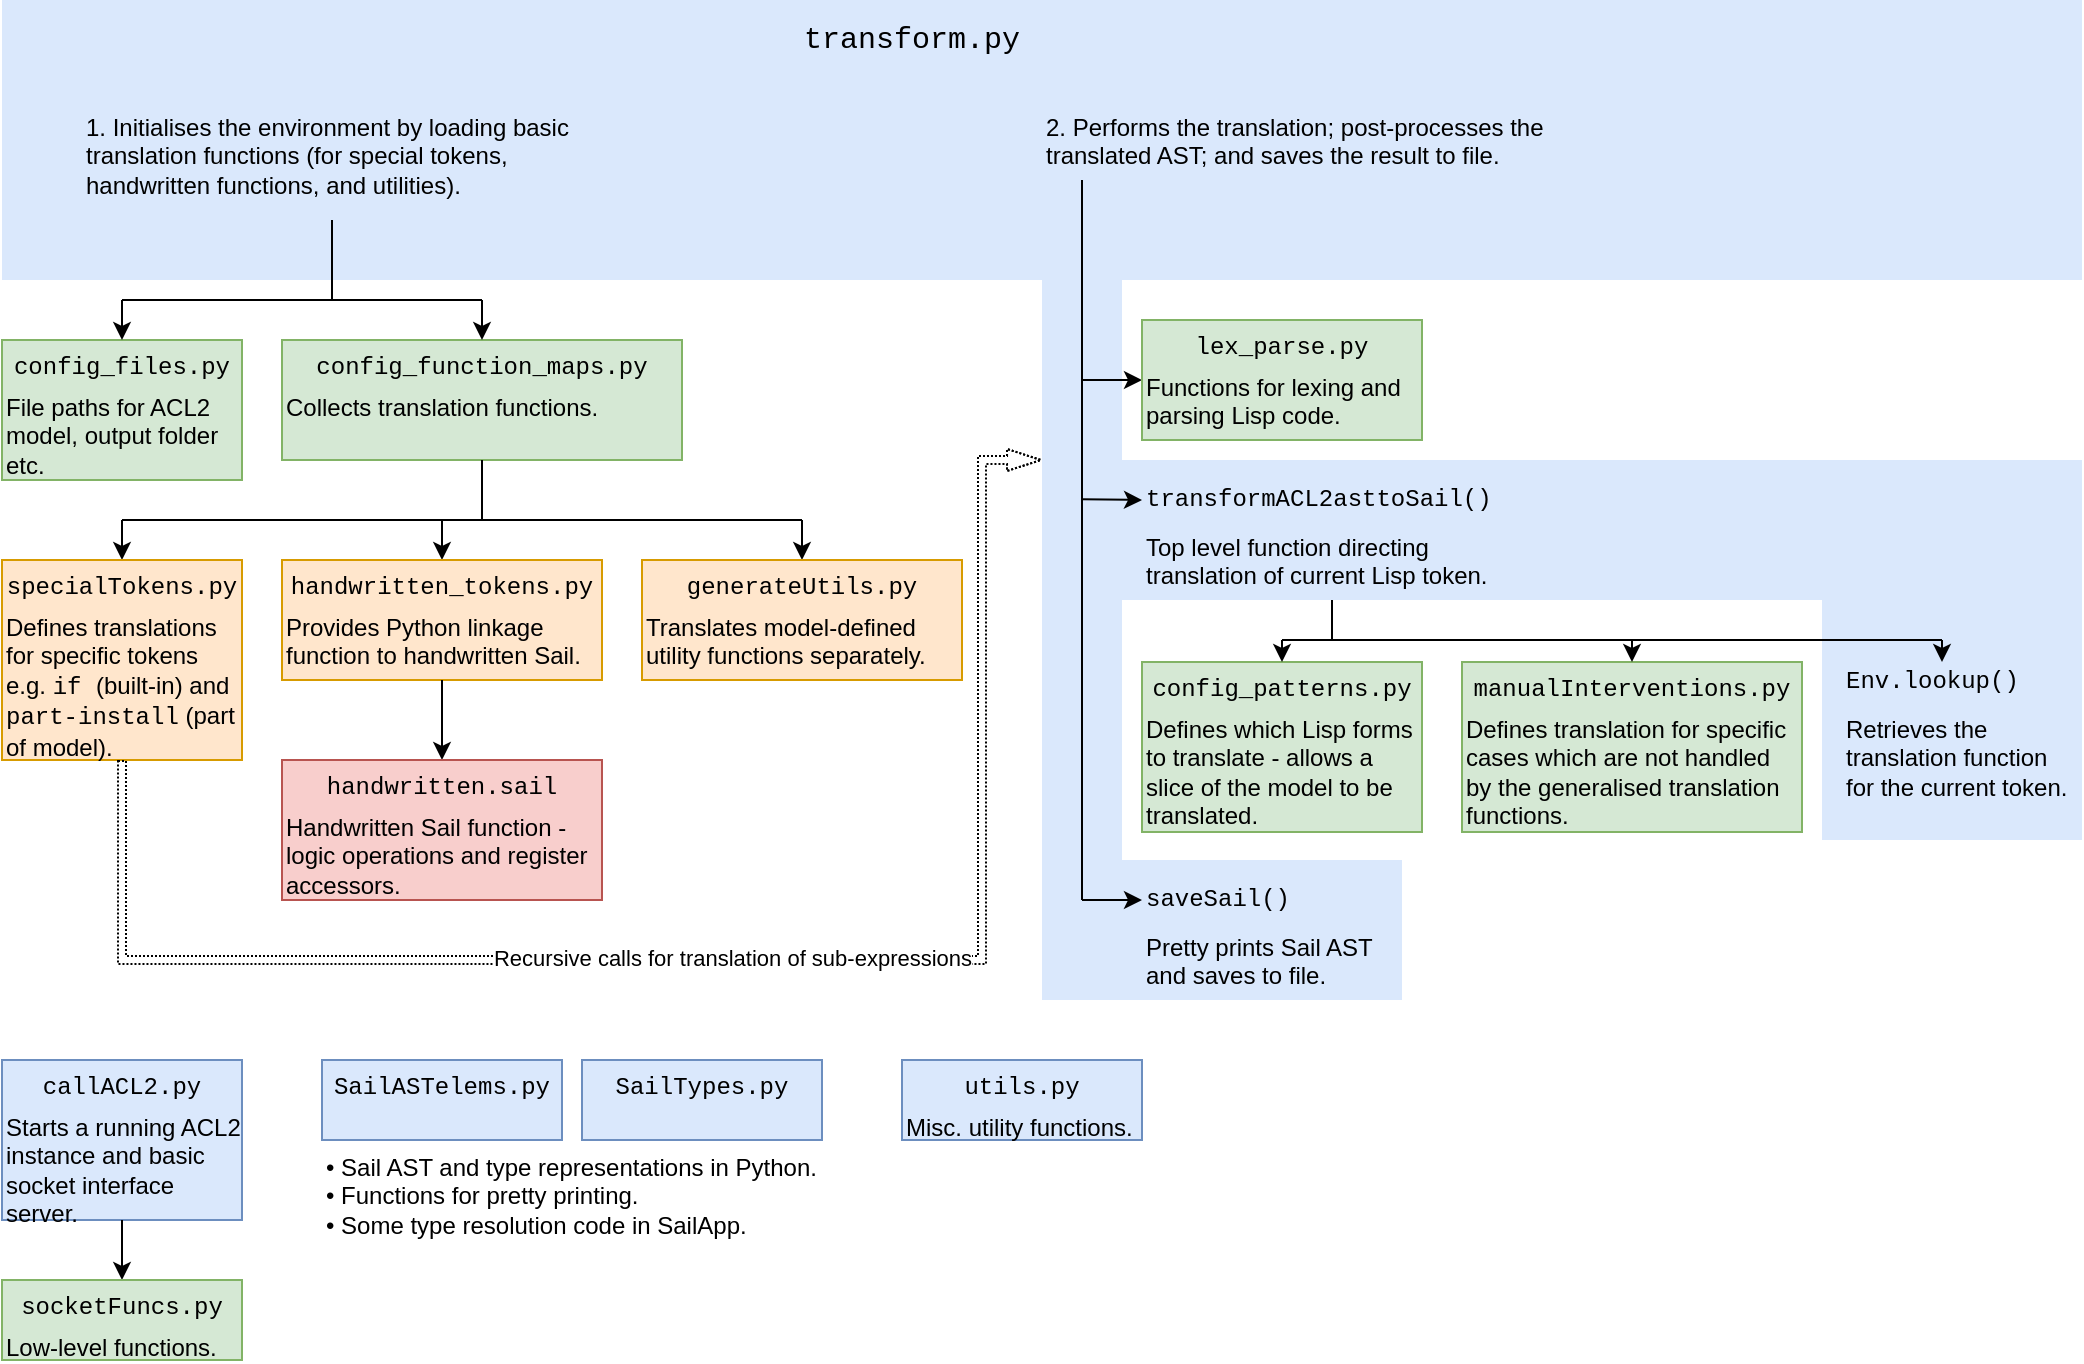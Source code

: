 <mxfile version="13.3.1" type="device"><diagram id="xFFddKCnWqeSdjQ2Ghp8" name="Page-1"><mxGraphModel dx="786" dy="516" grid="1" gridSize="10" guides="1" tooltips="1" connect="1" arrows="1" fold="1" page="1" pageScale="1" pageWidth="1169" pageHeight="827" math="0" shadow="0"><root><mxCell id="0"/><mxCell id="1" parent="0"/><mxCell id="VqnHU0K9N2UNOsTS4bCk-43" value="" style="group" parent="1" vertex="1" connectable="0"><mxGeometry x="80" y="40" width="1040" height="500" as="geometry"/></mxCell><mxCell id="VqnHU0K9N2UNOsTS4bCk-8" value="config_patterns.py" style="rounded=0;whiteSpace=wrap;html=1;fontFamily=Courier New;verticalAlign=top;fillColor=#d5e8d4;strokeColor=#82b366;" parent="VqnHU0K9N2UNOsTS4bCk-43" vertex="1"><mxGeometry x="570" y="331" width="140" height="85" as="geometry"/></mxCell><mxCell id="VqnHU0K9N2UNOsTS4bCk-38" value="" style="rounded=0;whiteSpace=wrap;html=1;fontFamily=Courier New;align=left;fillColor=#dae8fc;strokeColor=none;" parent="VqnHU0K9N2UNOsTS4bCk-43" vertex="1"><mxGeometry width="1040" height="140" as="geometry"/></mxCell><mxCell id="VqnHU0K9N2UNOsTS4bCk-39" value="" style="rounded=0;whiteSpace=wrap;html=1;fontFamily=Courier New;align=left;fillColor=#dae8fc;strokeColor=none;" parent="VqnHU0K9N2UNOsTS4bCk-43" vertex="1"><mxGeometry x="520" y="140" width="40" height="360" as="geometry"/></mxCell><mxCell id="VqnHU0K9N2UNOsTS4bCk-40" value="" style="rounded=0;whiteSpace=wrap;html=1;fontFamily=Courier New;align=left;fillColor=#dae8fc;strokeColor=none;" parent="VqnHU0K9N2UNOsTS4bCk-43" vertex="1"><mxGeometry x="560" y="230" width="480" height="70" as="geometry"/></mxCell><mxCell id="VqnHU0K9N2UNOsTS4bCk-41" value="" style="rounded=0;whiteSpace=wrap;html=1;fontFamily=Courier New;align=left;fillColor=#dae8fc;strokeColor=none;" parent="VqnHU0K9N2UNOsTS4bCk-43" vertex="1"><mxGeometry x="560" y="430" width="140" height="70" as="geometry"/></mxCell><mxCell id="VqnHU0K9N2UNOsTS4bCk-42" value="" style="rounded=0;whiteSpace=wrap;html=1;fontFamily=Courier New;align=left;fillColor=#dae8fc;strokeColor=none;" parent="VqnHU0K9N2UNOsTS4bCk-43" vertex="1"><mxGeometry x="910" y="300" width="130" height="120" as="geometry"/></mxCell><mxCell id="VqnHU0K9N2UNOsTS4bCk-44" value="" style="endArrow=none;html=1;fontFamily=Courier New;entryX=0.5;entryY=1;entryDx=0;entryDy=0;" parent="VqnHU0K9N2UNOsTS4bCk-43" target="VqnHU0K9N2UNOsTS4bCk-20" edge="1"><mxGeometry width="50" height="50" relative="1" as="geometry"><mxPoint x="165" y="150" as="sourcePoint"/><mxPoint x="170" y="110" as="targetPoint"/></mxGeometry></mxCell><mxCell id="VqnHU0K9N2UNOsTS4bCk-3" value="config_files.py" style="rounded=0;whiteSpace=wrap;html=1;fontFamily=Courier New;verticalAlign=top;fillColor=#d5e8d4;strokeColor=#82b366;" parent="VqnHU0K9N2UNOsTS4bCk-43" vertex="1"><mxGeometry y="170" width="120" height="70" as="geometry"/></mxCell><mxCell id="VqnHU0K9N2UNOsTS4bCk-4" value="config_function_maps.py" style="rounded=0;whiteSpace=wrap;html=1;fontFamily=Courier New;verticalAlign=top;fillColor=#d5e8d4;strokeColor=#82b366;" parent="VqnHU0K9N2UNOsTS4bCk-43" vertex="1"><mxGeometry x="140" y="170" width="200" height="60" as="geometry"/></mxCell><mxCell id="VqnHU0K9N2UNOsTS4bCk-28" value="File paths for ACL2 model, output folder etc." style="text;html=1;strokeColor=none;fillColor=none;align=left;verticalAlign=top;whiteSpace=wrap;rounded=0;fontFamily=Helvetica;labelPosition=center;verticalLabelPosition=middle;" parent="VqnHU0K9N2UNOsTS4bCk-43" vertex="1"><mxGeometry y="190" width="120" height="50" as="geometry"/></mxCell><mxCell id="VqnHU0K9N2UNOsTS4bCk-29" value="Collects translation functions." style="text;html=1;strokeColor=none;fillColor=none;align=left;verticalAlign=top;whiteSpace=wrap;rounded=0;fontFamily=Helvetica;labelPosition=center;verticalLabelPosition=middle;" parent="VqnHU0K9N2UNOsTS4bCk-43" vertex="1"><mxGeometry x="140" y="190" width="200" height="40" as="geometry"/></mxCell><mxCell id="VqnHU0K9N2UNOsTS4bCk-49" value="" style="endArrow=none;html=1;fontFamily=Courier New;entryX=0.5;entryY=1;entryDx=0;entryDy=0;" parent="VqnHU0K9N2UNOsTS4bCk-43" target="VqnHU0K9N2UNOsTS4bCk-29" edge="1"><mxGeometry width="50" height="50" relative="1" as="geometry"><mxPoint x="240" y="260" as="sourcePoint"/><mxPoint x="290" y="160" as="targetPoint"/></mxGeometry></mxCell><mxCell id="VqnHU0K9N2UNOsTS4bCk-50" value="" style="endArrow=none;html=1;fontFamily=Courier New;" parent="VqnHU0K9N2UNOsTS4bCk-43" edge="1"><mxGeometry width="50" height="50" relative="1" as="geometry"><mxPoint x="400" y="260" as="sourcePoint"/><mxPoint x="60" y="260" as="targetPoint"/></mxGeometry></mxCell><mxCell id="VqnHU0K9N2UNOsTS4bCk-55" value="" style="endArrow=none;html=1;fontFamily=Courier New;" parent="VqnHU0K9N2UNOsTS4bCk-43" edge="1"><mxGeometry width="50" height="50" relative="1" as="geometry"><mxPoint x="540" y="90" as="sourcePoint"/><mxPoint x="540" y="450" as="targetPoint"/></mxGeometry></mxCell><mxCell id="VqnHU0K9N2UNOsTS4bCk-35" value="saveSail()" style="text;html=1;strokeColor=none;fillColor=none;align=left;verticalAlign=middle;whiteSpace=wrap;rounded=0;fontFamily=Courier New;" parent="VqnHU0K9N2UNOsTS4bCk-43" vertex="1"><mxGeometry x="570" y="440" width="110" height="20" as="geometry"/></mxCell><mxCell id="VqnHU0K9N2UNOsTS4bCk-36" value="Pretty prints Sail AST and saves to file." style="text;html=1;strokeColor=none;fillColor=none;align=left;verticalAlign=top;whiteSpace=wrap;rounded=0;fontFamily=Helvetica;labelPosition=center;verticalLabelPosition=middle;" parent="VqnHU0K9N2UNOsTS4bCk-43" vertex="1"><mxGeometry x="570" y="460" width="120" height="40" as="geometry"/></mxCell><mxCell id="VqnHU0K9N2UNOsTS4bCk-61" value="" style="endArrow=none;html=1;fontFamily=Courier New;" parent="VqnHU0K9N2UNOsTS4bCk-43" target="VqnHU0K9N2UNOsTS4bCk-39" edge="1"><mxGeometry width="50" height="50" relative="1" as="geometry"><mxPoint x="540" y="90" as="sourcePoint"/><mxPoint x="540" y="430" as="targetPoint"/></mxGeometry></mxCell><mxCell id="VqnHU0K9N2UNOsTS4bCk-21" value="Defines which Lisp forms to translate - allows a slice of the model to be translated." style="text;html=1;strokeColor=none;fillColor=none;align=left;verticalAlign=top;whiteSpace=wrap;rounded=0;fontFamily=Helvetica;labelPosition=center;verticalLabelPosition=middle;" parent="VqnHU0K9N2UNOsTS4bCk-43" vertex="1"><mxGeometry x="570" y="351" width="140" height="65" as="geometry"/></mxCell><mxCell id="VqnHU0K9N2UNOsTS4bCk-10" value="manualInterventions.py" style="rounded=0;whiteSpace=wrap;html=1;fontFamily=Courier New;verticalAlign=top;fillColor=#d5e8d4;strokeColor=#82b366;" parent="VqnHU0K9N2UNOsTS4bCk-43" vertex="1"><mxGeometry x="730" y="331" width="170" height="85" as="geometry"/></mxCell><mxCell id="VqnHU0K9N2UNOsTS4bCk-22" value="Defines translation for specific cases which are not handled by the generalised translation functions." style="text;html=1;strokeColor=none;fillColor=none;align=left;verticalAlign=top;whiteSpace=wrap;rounded=0;fontFamily=Helvetica;labelPosition=center;verticalLabelPosition=middle;" parent="VqnHU0K9N2UNOsTS4bCk-43" vertex="1"><mxGeometry x="730" y="351" width="170" height="65" as="geometry"/></mxCell><mxCell id="VqnHU0K9N2UNOsTS4bCk-16" value="Env.lookup()" style="text;html=1;strokeColor=none;fillColor=none;align=left;verticalAlign=middle;whiteSpace=wrap;rounded=0;fontFamily=Courier New;" parent="VqnHU0K9N2UNOsTS4bCk-43" vertex="1"><mxGeometry x="920" y="331" width="100" height="20" as="geometry"/></mxCell><mxCell id="VqnHU0K9N2UNOsTS4bCk-23" value="Retrieves the translation function for the current token." style="text;html=1;strokeColor=none;fillColor=none;align=left;verticalAlign=top;whiteSpace=wrap;rounded=0;fontFamily=Helvetica;labelPosition=center;verticalLabelPosition=middle;" parent="VqnHU0K9N2UNOsTS4bCk-43" vertex="1"><mxGeometry x="920" y="351" width="120" height="65" as="geometry"/></mxCell><mxCell id="VqnHU0K9N2UNOsTS4bCk-62" value="" style="endArrow=none;html=1;fontFamily=Courier New;entryX=0.5;entryY=1;entryDx=0;entryDy=0;" parent="VqnHU0K9N2UNOsTS4bCk-43" target="VqnHU0K9N2UNOsTS4bCk-24" edge="1"><mxGeometry width="50" height="50" relative="1" as="geometry"><mxPoint x="665" y="320" as="sourcePoint"/><mxPoint x="670" y="300" as="targetPoint"/></mxGeometry></mxCell><mxCell id="VqnHU0K9N2UNOsTS4bCk-51" style="edgeStyle=none;rounded=0;orthogonalLoop=1;jettySize=auto;html=1;exitX=0.5;exitY=0;exitDx=0;exitDy=0;startArrow=classic;startFill=1;endArrow=none;endFill=0;fontFamily=Courier New;" parent="1" source="VqnHU0K9N2UNOsTS4bCk-5" edge="1"><mxGeometry relative="1" as="geometry"><mxPoint x="140" y="300" as="targetPoint"/></mxGeometry></mxCell><mxCell id="VqnHU0K9N2UNOsTS4bCk-5" value="specialTokens.py" style="rounded=0;whiteSpace=wrap;html=1;fontFamily=Courier New;verticalAlign=top;fillColor=#ffe6cc;strokeColor=#d79b00;" parent="1" vertex="1"><mxGeometry x="80" y="320" width="120" height="100" as="geometry"/></mxCell><mxCell id="VqnHU0K9N2UNOsTS4bCk-52" style="edgeStyle=none;rounded=0;orthogonalLoop=1;jettySize=auto;html=1;exitX=0.5;exitY=0;exitDx=0;exitDy=0;startArrow=classic;startFill=1;endArrow=none;endFill=0;fontFamily=Courier New;" parent="1" source="VqnHU0K9N2UNOsTS4bCk-6" edge="1"><mxGeometry relative="1" as="geometry"><mxPoint x="300" y="300" as="targetPoint"/></mxGeometry></mxCell><mxCell id="VqnHU0K9N2UNOsTS4bCk-6" value="handwritten_tokens.py" style="rounded=0;whiteSpace=wrap;html=1;fontFamily=Courier New;verticalAlign=top;fillColor=#ffe6cc;strokeColor=#d79b00;" parent="1" vertex="1"><mxGeometry x="220" y="320" width="160" height="60" as="geometry"/></mxCell><mxCell id="VqnHU0K9N2UNOsTS4bCk-53" style="edgeStyle=none;rounded=0;orthogonalLoop=1;jettySize=auto;html=1;exitX=0.5;exitY=0;exitDx=0;exitDy=0;startArrow=classic;startFill=1;endArrow=none;endFill=0;fontFamily=Courier New;" parent="1" source="VqnHU0K9N2UNOsTS4bCk-7" edge="1"><mxGeometry relative="1" as="geometry"><mxPoint x="480" y="300" as="targetPoint"/></mxGeometry></mxCell><mxCell id="VqnHU0K9N2UNOsTS4bCk-7" value="generateUtils.py" style="rounded=0;whiteSpace=wrap;html=1;fontFamily=Courier New;verticalAlign=top;fillColor=#ffe6cc;strokeColor=#d79b00;" parent="1" vertex="1"><mxGeometry x="400" y="320" width="160" height="60" as="geometry"/></mxCell><mxCell id="VqnHU0K9N2UNOsTS4bCk-59" style="edgeStyle=none;rounded=0;orthogonalLoop=1;jettySize=auto;html=1;exitX=0;exitY=0.5;exitDx=0;exitDy=0;startArrow=classic;startFill=1;endArrow=none;endFill=0;fontFamily=Courier New;" parent="1" source="VqnHU0K9N2UNOsTS4bCk-17" edge="1"><mxGeometry relative="1" as="geometry"><mxPoint x="620" y="289.667" as="targetPoint"/></mxGeometry></mxCell><mxCell id="VqnHU0K9N2UNOsTS4bCk-17" value="transformACL2asttoSail()" style="text;html=1;strokeColor=none;fillColor=none;align=left;verticalAlign=middle;whiteSpace=wrap;rounded=0;fontFamily=Courier New;" parent="1" vertex="1"><mxGeometry x="650" y="280" width="180" height="20" as="geometry"/></mxCell><mxCell id="VqnHU0K9N2UNOsTS4bCk-58" style="edgeStyle=none;rounded=0;orthogonalLoop=1;jettySize=auto;html=1;startArrow=classic;startFill=1;endArrow=none;endFill=0;fontFamily=Courier New;" parent="1" source="VqnHU0K9N2UNOsTS4bCk-18" edge="1"><mxGeometry relative="1" as="geometry"><mxPoint x="620" y="230" as="targetPoint"/></mxGeometry></mxCell><mxCell id="VqnHU0K9N2UNOsTS4bCk-18" value="lex_parse.py&lt;br&gt;" style="rounded=0;whiteSpace=wrap;html=1;fontFamily=Courier New;verticalAlign=top;align=center;fillColor=#d5e8d4;strokeColor=#82b366;" parent="1" vertex="1"><mxGeometry x="650" y="200" width="140" height="60" as="geometry"/></mxCell><mxCell id="VqnHU0K9N2UNOsTS4bCk-20" value="1. Initialises the environment by loading basic translation functions (for special tokens, handwritten functions, and utilities)." style="text;html=1;strokeColor=none;fillColor=none;align=left;verticalAlign=top;whiteSpace=wrap;rounded=0;fontFamily=Helvetica;labelPosition=center;verticalLabelPosition=middle;" parent="1" vertex="1"><mxGeometry x="120" y="90" width="250" height="60" as="geometry"/></mxCell><mxCell id="VqnHU0K9N2UNOsTS4bCk-24" value="Top level function directing translation of current Lisp token." style="text;html=1;strokeColor=none;fillColor=none;align=left;verticalAlign=top;whiteSpace=wrap;rounded=0;fontFamily=Helvetica;labelPosition=center;verticalLabelPosition=middle;" parent="1" vertex="1"><mxGeometry x="650" y="300" width="190" height="40" as="geometry"/></mxCell><mxCell id="VqnHU0K9N2UNOsTS4bCk-25" value="&lt;font style=&quot;font-size: 15px&quot;&gt;transform.py&lt;/font&gt;" style="text;html=1;strokeColor=none;fillColor=none;align=center;verticalAlign=middle;whiteSpace=wrap;rounded=0;fontFamily=Courier New;" parent="1" vertex="1"><mxGeometry x="480" y="50" width="110" height="20" as="geometry"/></mxCell><mxCell id="VqnHU0K9N2UNOsTS4bCk-26" value="2. Performs the translation; post-processes the translated AST; and saves the result to file." style="text;html=1;strokeColor=none;fillColor=none;align=left;verticalAlign=top;whiteSpace=wrap;rounded=0;fontFamily=Helvetica;labelPosition=center;verticalLabelPosition=middle;" parent="1" vertex="1"><mxGeometry x="600" y="90" width="260" height="60" as="geometry"/></mxCell><mxCell id="VqnHU0K9N2UNOsTS4bCk-27" value="Functions for lexing and parsing Lisp code." style="text;html=1;strokeColor=none;fillColor=none;align=left;verticalAlign=top;whiteSpace=wrap;rounded=0;fontFamily=Helvetica;labelPosition=center;verticalLabelPosition=middle;" parent="1" vertex="1"><mxGeometry x="650" y="220" width="140" height="40" as="geometry"/></mxCell><mxCell id="VqnHU0K9N2UNOsTS4bCk-80" value="&lt;font face=&quot;Helvetica&quot;&gt;Recursive calls for translation of sub-expressions&lt;/font&gt;" style="edgeStyle=none;rounded=0;orthogonalLoop=1;jettySize=auto;html=1;exitX=0.5;exitY=1;exitDx=0;exitDy=0;entryX=0;entryY=0.25;entryDx=0;entryDy=0;startArrow=none;startFill=0;endArrow=classic;endFill=1;fontFamily=Courier New;dashed=1;dashPattern=1 1;shape=flexArrow;width=4;endSize=5.33;endWidth=6;" parent="1" source="VqnHU0K9N2UNOsTS4bCk-30" target="VqnHU0K9N2UNOsTS4bCk-39" edge="1"><mxGeometry relative="1" as="geometry"><Array as="points"><mxPoint x="140" y="520"/><mxPoint x="570" y="520"/><mxPoint x="570" y="270"/></Array></mxGeometry></mxCell><mxCell id="VqnHU0K9N2UNOsTS4bCk-30" value="Defines translations for specific tokens e.g. &lt;font face=&quot;Courier New&quot;&gt;if &lt;/font&gt;(built-in) and &lt;font face=&quot;Courier New&quot;&gt;part-install&lt;/font&gt;&amp;nbsp;(part of model)." style="text;html=1;strokeColor=none;fillColor=none;align=left;verticalAlign=top;whiteSpace=wrap;rounded=0;fontFamily=Helvetica;labelPosition=center;verticalLabelPosition=middle;" parent="1" vertex="1"><mxGeometry x="80" y="340" width="120" height="80" as="geometry"/></mxCell><mxCell id="VqnHU0K9N2UNOsTS4bCk-31" value="Provides Python linkage function to handwritten Sail." style="text;html=1;strokeColor=none;fillColor=none;align=left;verticalAlign=top;whiteSpace=wrap;rounded=0;fontFamily=Helvetica;labelPosition=center;verticalLabelPosition=middle;" parent="1" vertex="1"><mxGeometry x="220" y="340" width="160" height="40" as="geometry"/></mxCell><mxCell id="VqnHU0K9N2UNOsTS4bCk-54" style="edgeStyle=none;rounded=0;orthogonalLoop=1;jettySize=auto;html=1;exitX=0.5;exitY=0;exitDx=0;exitDy=0;entryX=0.5;entryY=1;entryDx=0;entryDy=0;startArrow=classic;startFill=1;endArrow=none;endFill=0;fontFamily=Courier New;" parent="1" source="VqnHU0K9N2UNOsTS4bCk-32" target="VqnHU0K9N2UNOsTS4bCk-31" edge="1"><mxGeometry relative="1" as="geometry"/></mxCell><mxCell id="VqnHU0K9N2UNOsTS4bCk-32" value="handwritten.sail" style="rounded=0;whiteSpace=wrap;html=1;fontFamily=Courier New;verticalAlign=top;fillColor=#f8cecc;strokeColor=#b85450;" parent="1" vertex="1"><mxGeometry x="220" y="420" width="160" height="70" as="geometry"/></mxCell><mxCell id="VqnHU0K9N2UNOsTS4bCk-33" value="Handwritten Sail function - logic operations and register accessors." style="text;html=1;strokeColor=none;fillColor=none;align=left;verticalAlign=top;whiteSpace=wrap;rounded=0;fontFamily=Helvetica;labelPosition=center;verticalLabelPosition=middle;" parent="1" vertex="1"><mxGeometry x="220" y="440" width="160" height="50" as="geometry"/></mxCell><mxCell id="VqnHU0K9N2UNOsTS4bCk-34" value="Translates model-defined utility functions separately." style="text;html=1;strokeColor=none;fillColor=none;align=left;verticalAlign=top;whiteSpace=wrap;rounded=0;fontFamily=Helvetica;labelPosition=center;verticalLabelPosition=middle;" parent="1" vertex="1"><mxGeometry x="400" y="340" width="160" height="40" as="geometry"/></mxCell><mxCell id="VqnHU0K9N2UNOsTS4bCk-60" style="edgeStyle=none;rounded=0;orthogonalLoop=1;jettySize=auto;html=1;exitX=0;exitY=0.5;exitDx=0;exitDy=0;startArrow=classic;startFill=1;endArrow=none;endFill=0;fontFamily=Courier New;" parent="1" source="VqnHU0K9N2UNOsTS4bCk-35" edge="1"><mxGeometry relative="1" as="geometry"><mxPoint x="620" y="490" as="targetPoint"/></mxGeometry></mxCell><mxCell id="VqnHU0K9N2UNOsTS4bCk-45" value="" style="endArrow=none;html=1;fontFamily=Courier New;" parent="1" edge="1"><mxGeometry width="50" height="50" relative="1" as="geometry"><mxPoint x="320" y="190" as="sourcePoint"/><mxPoint x="140" y="190" as="targetPoint"/></mxGeometry></mxCell><mxCell id="VqnHU0K9N2UNOsTS4bCk-47" style="edgeStyle=none;rounded=0;orthogonalLoop=1;jettySize=auto;html=1;exitX=0.5;exitY=0;exitDx=0;exitDy=0;fontFamily=Courier New;startArrow=classic;startFill=1;endArrow=none;endFill=0;" parent="1" source="VqnHU0K9N2UNOsTS4bCk-3" edge="1"><mxGeometry relative="1" as="geometry"><mxPoint x="140" y="190" as="targetPoint"/></mxGeometry></mxCell><mxCell id="VqnHU0K9N2UNOsTS4bCk-48" style="edgeStyle=none;rounded=0;orthogonalLoop=1;jettySize=auto;html=1;exitX=0.5;exitY=0;exitDx=0;exitDy=0;startArrow=classic;startFill=1;endArrow=none;endFill=0;fontFamily=Courier New;" parent="1" source="VqnHU0K9N2UNOsTS4bCk-4" edge="1"><mxGeometry relative="1" as="geometry"><mxPoint x="320" y="190" as="targetPoint"/></mxGeometry></mxCell><mxCell id="VqnHU0K9N2UNOsTS4bCk-63" value="" style="endArrow=none;html=1;fontFamily=Courier New;" parent="1" edge="1"><mxGeometry width="50" height="50" relative="1" as="geometry"><mxPoint x="720" y="360" as="sourcePoint"/><mxPoint x="1050" y="360" as="targetPoint"/></mxGeometry></mxCell><mxCell id="VqnHU0K9N2UNOsTS4bCk-64" style="edgeStyle=none;rounded=0;orthogonalLoop=1;jettySize=auto;html=1;exitX=0.5;exitY=0;exitDx=0;exitDy=0;startArrow=classic;startFill=1;endArrow=none;endFill=0;fontFamily=Courier New;" parent="1" source="VqnHU0K9N2UNOsTS4bCk-8" edge="1"><mxGeometry relative="1" as="geometry"><mxPoint x="720" y="360" as="targetPoint"/></mxGeometry></mxCell><mxCell id="VqnHU0K9N2UNOsTS4bCk-65" style="edgeStyle=none;rounded=0;orthogonalLoop=1;jettySize=auto;html=1;exitX=0.5;exitY=0;exitDx=0;exitDy=0;startArrow=classic;startFill=1;endArrow=none;endFill=0;fontFamily=Courier New;" parent="1" source="VqnHU0K9N2UNOsTS4bCk-10" edge="1"><mxGeometry relative="1" as="geometry"><mxPoint x="895" y="360" as="targetPoint"/></mxGeometry></mxCell><mxCell id="VqnHU0K9N2UNOsTS4bCk-66" style="edgeStyle=none;rounded=0;orthogonalLoop=1;jettySize=auto;html=1;exitX=0.5;exitY=0;exitDx=0;exitDy=0;startArrow=classic;startFill=1;endArrow=none;endFill=0;fontFamily=Courier New;" parent="1" source="VqnHU0K9N2UNOsTS4bCk-16" edge="1"><mxGeometry relative="1" as="geometry"><mxPoint x="1050" y="360" as="targetPoint"/></mxGeometry></mxCell><mxCell id="VqnHU0K9N2UNOsTS4bCk-68" value="callACL2.py" style="rounded=0;whiteSpace=wrap;html=1;fontFamily=Courier New;verticalAlign=top;fillColor=#dae8fc;strokeColor=#6c8ebf;" parent="1" vertex="1"><mxGeometry x="80" y="570" width="120" height="80" as="geometry"/></mxCell><mxCell id="VqnHU0K9N2UNOsTS4bCk-69" value="Starts a running ACL2 instance and basic socket interface server." style="text;html=1;strokeColor=none;fillColor=none;align=left;verticalAlign=top;whiteSpace=wrap;rounded=0;fontFamily=Helvetica;labelPosition=center;verticalLabelPosition=middle;" parent="1" vertex="1"><mxGeometry x="80" y="590" width="120" height="60" as="geometry"/></mxCell><mxCell id="VqnHU0K9N2UNOsTS4bCk-73" style="edgeStyle=none;rounded=0;orthogonalLoop=1;jettySize=auto;html=1;exitX=0.5;exitY=0;exitDx=0;exitDy=0;entryX=0.5;entryY=1;entryDx=0;entryDy=0;startArrow=classic;startFill=1;endArrow=none;endFill=0;fontFamily=Courier New;" parent="1" source="VqnHU0K9N2UNOsTS4bCk-70" target="VqnHU0K9N2UNOsTS4bCk-69" edge="1"><mxGeometry relative="1" as="geometry"/></mxCell><mxCell id="VqnHU0K9N2UNOsTS4bCk-70" value="socketFuncs.py" style="rounded=0;whiteSpace=wrap;html=1;fontFamily=Courier New;verticalAlign=top;fillColor=#d5e8d4;strokeColor=#82b366;" parent="1" vertex="1"><mxGeometry x="80" y="680" width="120" height="40" as="geometry"/></mxCell><mxCell id="VqnHU0K9N2UNOsTS4bCk-71" value="Low-level functions." style="text;html=1;strokeColor=none;fillColor=none;align=left;verticalAlign=top;whiteSpace=wrap;rounded=0;fontFamily=Helvetica;labelPosition=center;verticalLabelPosition=middle;" parent="1" vertex="1"><mxGeometry x="80" y="700" width="120" height="20" as="geometry"/></mxCell><mxCell id="VqnHU0K9N2UNOsTS4bCk-74" value="SailASTelems.py" style="rounded=0;whiteSpace=wrap;html=1;fontFamily=Courier New;verticalAlign=top;fillColor=#dae8fc;strokeColor=#6c8ebf;" parent="1" vertex="1"><mxGeometry x="240" y="570" width="120" height="40" as="geometry"/></mxCell><mxCell id="VqnHU0K9N2UNOsTS4bCk-75" value="• Sail AST and type representations in Python.&lt;br&gt;• Functions for pretty printing.&lt;br&gt;• Some type resolution code in SailApp." style="text;html=1;strokeColor=none;fillColor=none;align=left;verticalAlign=top;whiteSpace=wrap;rounded=0;fontFamily=Helvetica;labelPosition=center;verticalLabelPosition=middle;" parent="1" vertex="1"><mxGeometry x="240" y="610" width="250" height="60" as="geometry"/></mxCell><mxCell id="VqnHU0K9N2UNOsTS4bCk-76" value="SailTypes.py" style="rounded=0;whiteSpace=wrap;html=1;fontFamily=Courier New;verticalAlign=top;fillColor=#dae8fc;strokeColor=#6c8ebf;" parent="1" vertex="1"><mxGeometry x="370" y="570" width="120" height="40" as="geometry"/></mxCell><mxCell id="VqnHU0K9N2UNOsTS4bCk-77" value="utils.py" style="rounded=0;whiteSpace=wrap;html=1;fontFamily=Courier New;verticalAlign=top;fillColor=#dae8fc;strokeColor=#6c8ebf;" parent="1" vertex="1"><mxGeometry x="530" y="570" width="120" height="40" as="geometry"/></mxCell><mxCell id="VqnHU0K9N2UNOsTS4bCk-78" value="Misc. utility functions." style="text;html=1;strokeColor=none;fillColor=none;align=left;verticalAlign=top;whiteSpace=wrap;rounded=0;fontFamily=Helvetica;labelPosition=center;verticalLabelPosition=middle;" parent="1" vertex="1"><mxGeometry x="530" y="590" width="120" height="20" as="geometry"/></mxCell></root></mxGraphModel></diagram></mxfile>